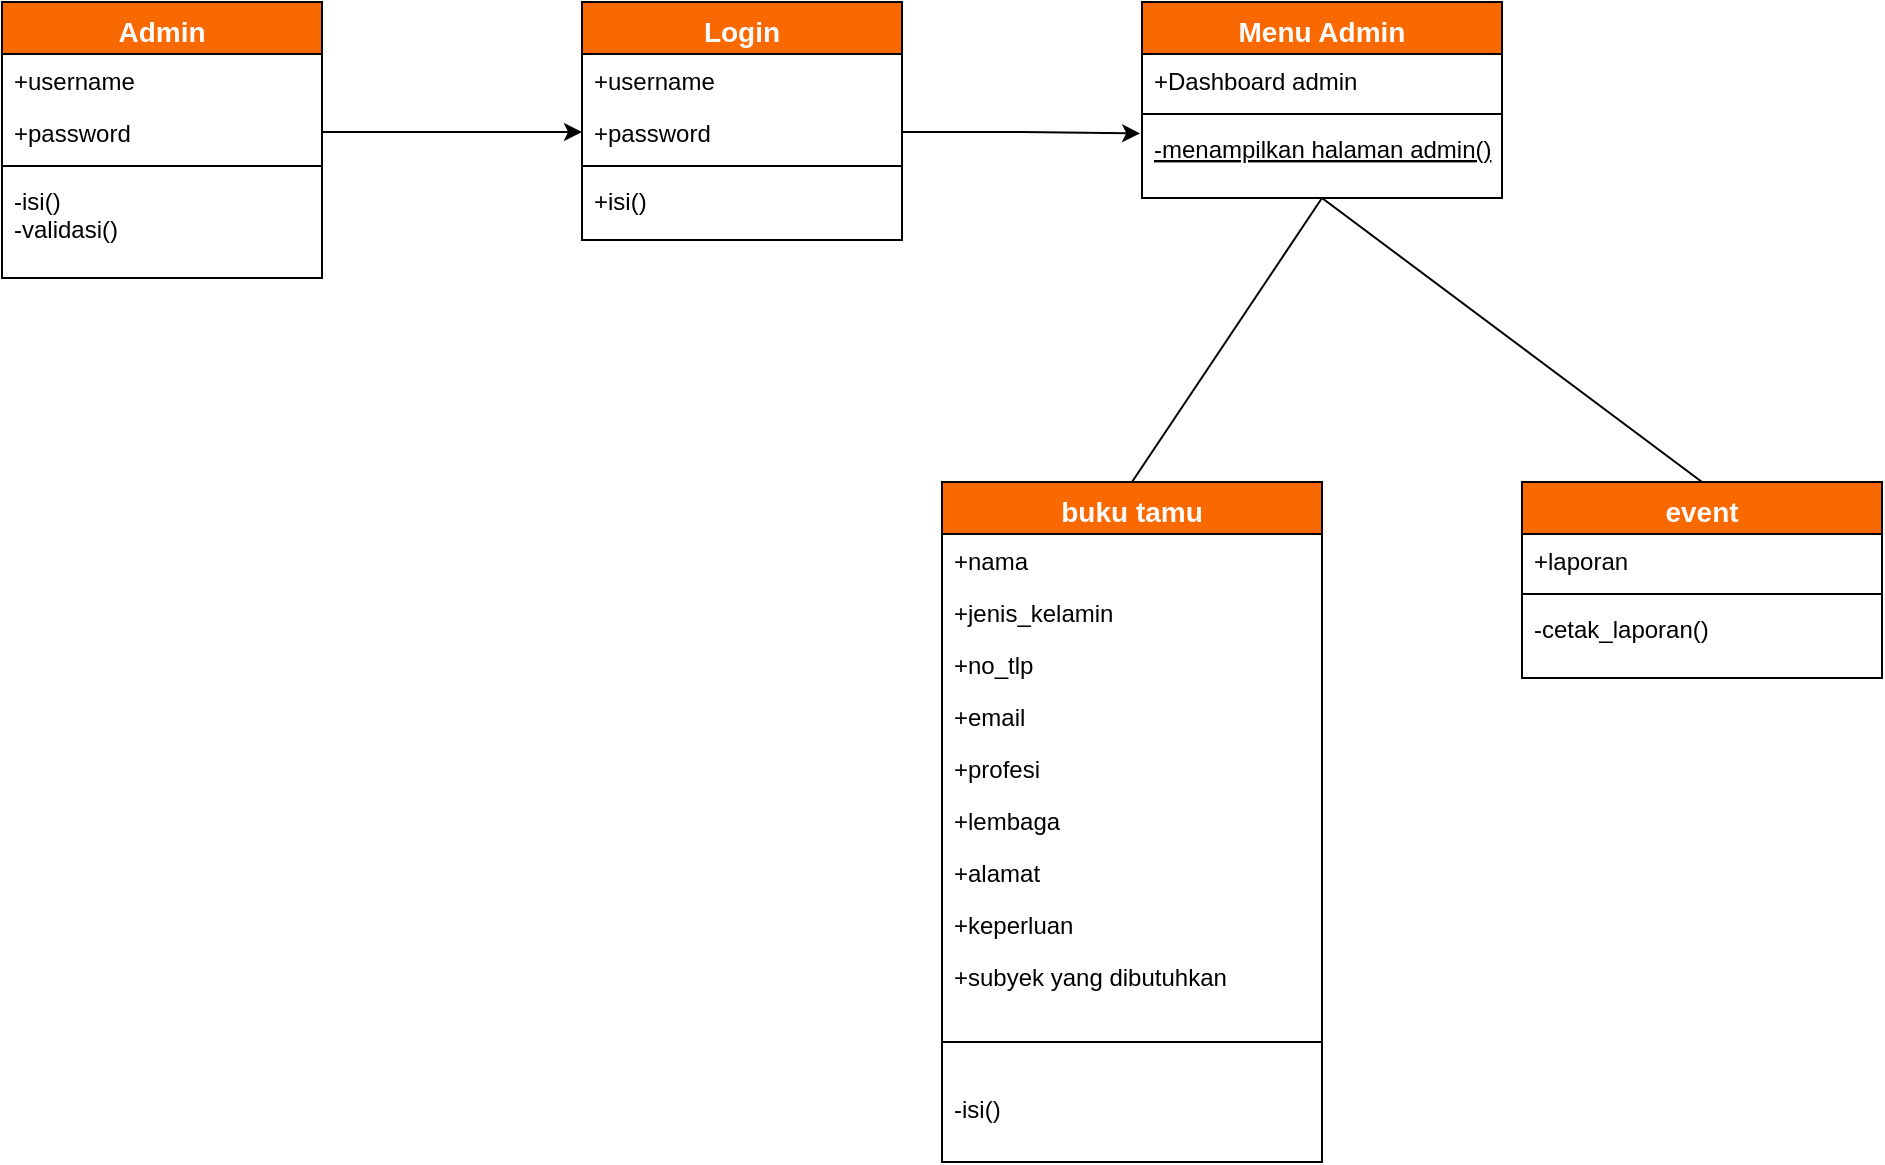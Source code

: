<mxfile version="20.2.3" type="device" pages="6"><diagram id="C5RBs43oDa-KdzZeNtuy" name="class"><mxGraphModel dx="868" dy="492" grid="1" gridSize="10" guides="1" tooltips="1" connect="1" arrows="1" fold="1" page="1" pageScale="1" pageWidth="1169" pageHeight="827" math="0" shadow="0"><root><mxCell id="WIyWlLk6GJQsqaUBKTNV-0"/><mxCell id="WIyWlLk6GJQsqaUBKTNV-1" parent="WIyWlLk6GJQsqaUBKTNV-0"/><mxCell id="zkfFHV4jXpPFQw0GAbJ--0" value="Admin" style="swimlane;fontStyle=1;align=center;verticalAlign=top;childLayout=stackLayout;horizontal=1;startSize=26;horizontalStack=0;resizeParent=1;resizeLast=0;collapsible=1;marginBottom=0;rounded=0;shadow=0;strokeWidth=1;fillColor=#FA6800;fontColor=#FFFBFA;fontSize=14;" parent="WIyWlLk6GJQsqaUBKTNV-1" vertex="1"><mxGeometry x="40" y="150" width="160" height="138" as="geometry"><mxRectangle x="230" y="140" width="160" height="26" as="alternateBounds"/></mxGeometry></mxCell><mxCell id="zkfFHV4jXpPFQw0GAbJ--1" value="+username" style="text;align=left;verticalAlign=top;spacingLeft=4;spacingRight=4;overflow=hidden;rotatable=0;points=[[0,0.5],[1,0.5]];portConstraint=eastwest;" parent="zkfFHV4jXpPFQw0GAbJ--0" vertex="1"><mxGeometry y="26" width="160" height="26" as="geometry"/></mxCell><mxCell id="zkfFHV4jXpPFQw0GAbJ--2" value="+password" style="text;align=left;verticalAlign=top;spacingLeft=4;spacingRight=4;overflow=hidden;rotatable=0;points=[[0,0.5],[1,0.5]];portConstraint=eastwest;rounded=0;shadow=0;html=0;" parent="zkfFHV4jXpPFQw0GAbJ--0" vertex="1"><mxGeometry y="52" width="160" height="26" as="geometry"/></mxCell><mxCell id="zkfFHV4jXpPFQw0GAbJ--4" value="" style="line;html=1;strokeWidth=1;align=left;verticalAlign=middle;spacingTop=-1;spacingLeft=3;spacingRight=3;rotatable=0;labelPosition=right;points=[];portConstraint=eastwest;" parent="zkfFHV4jXpPFQw0GAbJ--0" vertex="1"><mxGeometry y="78" width="160" height="8" as="geometry"/></mxCell><mxCell id="zkfFHV4jXpPFQw0GAbJ--5" value="-isi()&#10;-validasi()" style="text;align=left;verticalAlign=top;spacingLeft=4;spacingRight=4;overflow=hidden;rotatable=0;points=[[0,0.5],[1,0.5]];portConstraint=eastwest;" parent="zkfFHV4jXpPFQw0GAbJ--0" vertex="1"><mxGeometry y="86" width="160" height="44" as="geometry"/></mxCell><mxCell id="zkfFHV4jXpPFQw0GAbJ--6" value="Menu Admin" style="swimlane;fontStyle=1;align=center;verticalAlign=top;childLayout=stackLayout;horizontal=1;startSize=26;horizontalStack=0;resizeParent=1;resizeLast=0;collapsible=1;marginBottom=0;rounded=0;shadow=0;strokeWidth=1;fillColor=#FA6800;fontColor=#FFFBFA;fontSize=14;" parent="WIyWlLk6GJQsqaUBKTNV-1" vertex="1"><mxGeometry x="610" y="150" width="180" height="98" as="geometry"><mxRectangle x="130" y="380" width="160" height="26" as="alternateBounds"/></mxGeometry></mxCell><mxCell id="zkfFHV4jXpPFQw0GAbJ--7" value="+Dashboard admin" style="text;align=left;verticalAlign=top;spacingLeft=4;spacingRight=4;overflow=hidden;rotatable=0;points=[[0,0.5],[1,0.5]];portConstraint=eastwest;" parent="zkfFHV4jXpPFQw0GAbJ--6" vertex="1"><mxGeometry y="26" width="180" height="26" as="geometry"/></mxCell><mxCell id="zkfFHV4jXpPFQw0GAbJ--9" value="" style="line;html=1;strokeWidth=1;align=left;verticalAlign=middle;spacingTop=-1;spacingLeft=3;spacingRight=3;rotatable=0;labelPosition=right;points=[];portConstraint=eastwest;" parent="zkfFHV4jXpPFQw0GAbJ--6" vertex="1"><mxGeometry y="52" width="180" height="8" as="geometry"/></mxCell><mxCell id="zkfFHV4jXpPFQw0GAbJ--10" value="-menampilkan halaman admin()" style="text;align=left;verticalAlign=top;spacingLeft=4;spacingRight=4;overflow=hidden;rotatable=0;points=[[0,0.5],[1,0.5]];portConstraint=eastwest;fontStyle=4" parent="zkfFHV4jXpPFQw0GAbJ--6" vertex="1"><mxGeometry y="60" width="180" height="26" as="geometry"/></mxCell><mxCell id="zkfFHV4jXpPFQw0GAbJ--13" value="buku tamu" style="swimlane;fontStyle=1;align=center;verticalAlign=top;childLayout=stackLayout;horizontal=1;startSize=26;horizontalStack=0;resizeParent=1;resizeLast=0;collapsible=1;marginBottom=0;rounded=0;shadow=0;strokeWidth=1;fillColor=#FA6800;fontColor=#FFFBFA;fontSize=14;" parent="WIyWlLk6GJQsqaUBKTNV-1" vertex="1"><mxGeometry x="510" y="390" width="190" height="340" as="geometry"><mxRectangle x="340" y="380" width="170" height="26" as="alternateBounds"/></mxGeometry></mxCell><mxCell id="zkfFHV4jXpPFQw0GAbJ--14" value="+nama" style="text;align=left;verticalAlign=top;spacingLeft=4;spacingRight=4;overflow=hidden;rotatable=0;points=[[0,0.5],[1,0.5]];portConstraint=eastwest;" parent="zkfFHV4jXpPFQw0GAbJ--13" vertex="1"><mxGeometry y="26" width="190" height="26" as="geometry"/></mxCell><mxCell id="3DrVOTnRxROhgqqL_bRm-2" value="+jenis_kelamin" style="text;align=left;verticalAlign=top;spacingLeft=4;spacingRight=4;overflow=hidden;rotatable=0;points=[[0,0.5],[1,0.5]];portConstraint=eastwest;" parent="zkfFHV4jXpPFQw0GAbJ--13" vertex="1"><mxGeometry y="52" width="190" height="26" as="geometry"/></mxCell><mxCell id="3DrVOTnRxROhgqqL_bRm-3" value="+no_tlp" style="text;align=left;verticalAlign=top;spacingLeft=4;spacingRight=4;overflow=hidden;rotatable=0;points=[[0,0.5],[1,0.5]];portConstraint=eastwest;" parent="zkfFHV4jXpPFQw0GAbJ--13" vertex="1"><mxGeometry y="78" width="190" height="26" as="geometry"/></mxCell><mxCell id="3DrVOTnRxROhgqqL_bRm-4" value="+email" style="text;align=left;verticalAlign=top;spacingLeft=4;spacingRight=4;overflow=hidden;rotatable=0;points=[[0,0.5],[1,0.5]];portConstraint=eastwest;" parent="zkfFHV4jXpPFQw0GAbJ--13" vertex="1"><mxGeometry y="104" width="190" height="26" as="geometry"/></mxCell><mxCell id="3DrVOTnRxROhgqqL_bRm-5" value="+profesi" style="text;align=left;verticalAlign=top;spacingLeft=4;spacingRight=4;overflow=hidden;rotatable=0;points=[[0,0.5],[1,0.5]];portConstraint=eastwest;" parent="zkfFHV4jXpPFQw0GAbJ--13" vertex="1"><mxGeometry y="130" width="190" height="26" as="geometry"/></mxCell><mxCell id="3DrVOTnRxROhgqqL_bRm-6" value="+lembaga" style="text;align=left;verticalAlign=top;spacingLeft=4;spacingRight=4;overflow=hidden;rotatable=0;points=[[0,0.5],[1,0.5]];portConstraint=eastwest;" parent="zkfFHV4jXpPFQw0GAbJ--13" vertex="1"><mxGeometry y="156" width="190" height="26" as="geometry"/></mxCell><mxCell id="3DrVOTnRxROhgqqL_bRm-7" value="+alamat" style="text;align=left;verticalAlign=top;spacingLeft=4;spacingRight=4;overflow=hidden;rotatable=0;points=[[0,0.5],[1,0.5]];portConstraint=eastwest;" parent="zkfFHV4jXpPFQw0GAbJ--13" vertex="1"><mxGeometry y="182" width="190" height="26" as="geometry"/></mxCell><mxCell id="3DrVOTnRxROhgqqL_bRm-8" value="+keperluan" style="text;align=left;verticalAlign=top;spacingLeft=4;spacingRight=4;overflow=hidden;rotatable=0;points=[[0,0.5],[1,0.5]];portConstraint=eastwest;" parent="zkfFHV4jXpPFQw0GAbJ--13" vertex="1"><mxGeometry y="208" width="190" height="26" as="geometry"/></mxCell><mxCell id="3DrVOTnRxROhgqqL_bRm-9" value="+subyek yang dibutuhkan" style="text;align=left;verticalAlign=top;spacingLeft=4;spacingRight=4;overflow=hidden;rotatable=0;points=[[0,0.5],[1,0.5]];portConstraint=eastwest;" parent="zkfFHV4jXpPFQw0GAbJ--13" vertex="1"><mxGeometry y="234" width="190" height="26" as="geometry"/></mxCell><mxCell id="zkfFHV4jXpPFQw0GAbJ--15" value="" style="line;html=1;strokeWidth=1;align=left;verticalAlign=middle;spacingTop=-1;spacingLeft=3;spacingRight=3;rotatable=0;labelPosition=right;points=[];portConstraint=eastwest;" parent="zkfFHV4jXpPFQw0GAbJ--13" vertex="1"><mxGeometry y="260" width="190" height="40" as="geometry"/></mxCell><mxCell id="3DrVOTnRxROhgqqL_bRm-10" value="-isi()" style="text;align=left;verticalAlign=top;spacingLeft=4;spacingRight=4;overflow=hidden;rotatable=0;points=[[0,0.5],[1,0.5]];portConstraint=eastwest;" parent="zkfFHV4jXpPFQw0GAbJ--13" vertex="1"><mxGeometry y="300" width="190" height="26" as="geometry"/></mxCell><mxCell id="zkfFHV4jXpPFQw0GAbJ--17" value="Login" style="swimlane;fontStyle=1;align=center;verticalAlign=top;childLayout=stackLayout;horizontal=1;startSize=26;horizontalStack=0;resizeParent=1;resizeLast=0;collapsible=1;marginBottom=0;rounded=0;shadow=0;strokeWidth=1;fillColor=#FA6800;fontColor=#FFFBFA;fontSize=14;" parent="WIyWlLk6GJQsqaUBKTNV-1" vertex="1"><mxGeometry x="330" y="150" width="160" height="119" as="geometry"><mxRectangle x="550" y="140" width="160" height="26" as="alternateBounds"/></mxGeometry></mxCell><mxCell id="zkfFHV4jXpPFQw0GAbJ--18" value="+username" style="text;align=left;verticalAlign=top;spacingLeft=4;spacingRight=4;overflow=hidden;rotatable=0;points=[[0,0.5],[1,0.5]];portConstraint=eastwest;" parent="zkfFHV4jXpPFQw0GAbJ--17" vertex="1"><mxGeometry y="26" width="160" height="26" as="geometry"/></mxCell><mxCell id="zkfFHV4jXpPFQw0GAbJ--19" value="+password" style="text;align=left;verticalAlign=top;spacingLeft=4;spacingRight=4;overflow=hidden;rotatable=0;points=[[0,0.5],[1,0.5]];portConstraint=eastwest;rounded=0;shadow=0;html=0;" parent="zkfFHV4jXpPFQw0GAbJ--17" vertex="1"><mxGeometry y="52" width="160" height="26" as="geometry"/></mxCell><mxCell id="zkfFHV4jXpPFQw0GAbJ--23" value="" style="line;html=1;strokeWidth=1;align=left;verticalAlign=middle;spacingTop=-1;spacingLeft=3;spacingRight=3;rotatable=0;labelPosition=right;points=[];portConstraint=eastwest;" parent="zkfFHV4jXpPFQw0GAbJ--17" vertex="1"><mxGeometry y="78" width="160" height="8" as="geometry"/></mxCell><mxCell id="zkfFHV4jXpPFQw0GAbJ--24" value="+isi()" style="text;align=left;verticalAlign=top;spacingLeft=4;spacingRight=4;overflow=hidden;rotatable=0;points=[[0,0.5],[1,0.5]];portConstraint=eastwest;" parent="zkfFHV4jXpPFQw0GAbJ--17" vertex="1"><mxGeometry y="86" width="160" height="26" as="geometry"/></mxCell><mxCell id="3DrVOTnRxROhgqqL_bRm-18" value="event" style="swimlane;fontStyle=1;align=center;verticalAlign=top;childLayout=stackLayout;horizontal=1;startSize=26;horizontalStack=0;resizeParent=1;resizeLast=0;collapsible=1;marginBottom=0;rounded=0;shadow=0;strokeWidth=1;fillColor=#FA6800;fontColor=#FFFBFA;fontSize=14;" parent="WIyWlLk6GJQsqaUBKTNV-1" vertex="1"><mxGeometry x="800" y="390" width="180" height="98" as="geometry"><mxRectangle x="130" y="380" width="160" height="26" as="alternateBounds"/></mxGeometry></mxCell><mxCell id="3DrVOTnRxROhgqqL_bRm-19" value="+laporan" style="text;align=left;verticalAlign=top;spacingLeft=4;spacingRight=4;overflow=hidden;rotatable=0;points=[[0,0.5],[1,0.5]];portConstraint=eastwest;" parent="3DrVOTnRxROhgqqL_bRm-18" vertex="1"><mxGeometry y="26" width="180" height="26" as="geometry"/></mxCell><mxCell id="3DrVOTnRxROhgqqL_bRm-20" value="" style="line;html=1;strokeWidth=1;align=left;verticalAlign=middle;spacingTop=-1;spacingLeft=3;spacingRight=3;rotatable=0;labelPosition=right;points=[];portConstraint=eastwest;" parent="3DrVOTnRxROhgqqL_bRm-18" vertex="1"><mxGeometry y="52" width="180" height="8" as="geometry"/></mxCell><mxCell id="3DrVOTnRxROhgqqL_bRm-28" value="-cetak_laporan()" style="text;align=left;verticalAlign=top;spacingLeft=4;spacingRight=4;overflow=hidden;rotatable=0;points=[[0,0.5],[1,0.5]];portConstraint=eastwest;" parent="3DrVOTnRxROhgqqL_bRm-18" vertex="1"><mxGeometry y="60" width="180" height="26" as="geometry"/></mxCell><mxCell id="3DrVOTnRxROhgqqL_bRm-23" style="edgeStyle=orthogonalEdgeStyle;rounded=0;orthogonalLoop=1;jettySize=auto;html=1;exitX=1;exitY=0.5;exitDx=0;exitDy=0;entryX=0;entryY=0.5;entryDx=0;entryDy=0;" parent="WIyWlLk6GJQsqaUBKTNV-1" source="zkfFHV4jXpPFQw0GAbJ--2" target="zkfFHV4jXpPFQw0GAbJ--19" edge="1"><mxGeometry relative="1" as="geometry"/></mxCell><mxCell id="3DrVOTnRxROhgqqL_bRm-24" style="edgeStyle=orthogonalEdgeStyle;rounded=0;orthogonalLoop=1;jettySize=auto;html=1;exitX=1;exitY=0.5;exitDx=0;exitDy=0;entryX=-0.005;entryY=0.219;entryDx=0;entryDy=0;entryPerimeter=0;" parent="WIyWlLk6GJQsqaUBKTNV-1" source="zkfFHV4jXpPFQw0GAbJ--19" target="zkfFHV4jXpPFQw0GAbJ--10" edge="1"><mxGeometry relative="1" as="geometry"/></mxCell><mxCell id="3DrVOTnRxROhgqqL_bRm-26" value="" style="endArrow=none;html=1;rounded=0;strokeColor=default;entryX=0.5;entryY=1;entryDx=0;entryDy=0;exitX=0.5;exitY=0;exitDx=0;exitDy=0;" parent="WIyWlLk6GJQsqaUBKTNV-1" source="zkfFHV4jXpPFQw0GAbJ--13" target="zkfFHV4jXpPFQw0GAbJ--6" edge="1"><mxGeometry width="50" height="50" relative="1" as="geometry"><mxPoint x="650" y="360" as="sourcePoint"/><mxPoint x="700" y="310" as="targetPoint"/></mxGeometry></mxCell><mxCell id="3DrVOTnRxROhgqqL_bRm-27" value="" style="endArrow=none;html=1;rounded=0;strokeColor=default;entryX=0.5;entryY=1;entryDx=0;entryDy=0;exitX=0.5;exitY=0;exitDx=0;exitDy=0;" parent="WIyWlLk6GJQsqaUBKTNV-1" source="3DrVOTnRxROhgqqL_bRm-18" target="zkfFHV4jXpPFQw0GAbJ--6" edge="1"><mxGeometry width="50" height="50" relative="1" as="geometry"><mxPoint x="860" y="350" as="sourcePoint"/><mxPoint x="710" y="258.0" as="targetPoint"/></mxGeometry></mxCell></root></mxGraphModel></diagram><diagram id="rV_73XF0-aP68QDGdzDz" name="Sequence login"><mxGraphModel dx="868" dy="492" grid="1" gridSize="10" guides="1" tooltips="1" connect="1" arrows="1" fold="1" page="1" pageScale="1" pageWidth="1169" pageHeight="827" math="0" shadow="0"><root><mxCell id="0"/><mxCell id="1" parent="0"/><mxCell id="IxFdeMW_QtstPlLBcmUB-1" value="" style="endArrow=none;dashed=1;html=1;dashPattern=1 3;strokeWidth=2;rounded=0;fontColor=#050505;entryX=0.501;entryY=0.136;entryDx=0;entryDy=0;entryPerimeter=0;" parent="1" target="701DM-zogz0wNVwT--LO-1" edge="1"><mxGeometry width="50" height="50" relative="1" as="geometry"><mxPoint x="445" y="630" as="sourcePoint"/><mxPoint x="420" y="360" as="targetPoint"/></mxGeometry></mxCell><mxCell id="701DM-zogz0wNVwT--LO-1" value="Admin" style="shape=umlLifeline;perimeter=lifelinePerimeter;container=1;collapsible=0;recursiveResize=0;rounded=0;shadow=0;strokeWidth=1;fillColor=#fa6800;strokeColor=none;fontColor=#FFFFFF;fontStyle=1" parent="1" vertex="1"><mxGeometry x="395" y="290" width="100" height="300" as="geometry"/></mxCell><mxCell id="701DM-zogz0wNVwT--LO-2" value="" style="points=[];perimeter=orthogonalPerimeter;rounded=0;shadow=0;strokeWidth=1;fillColor=#fa6800;fontColor=#000000;strokeColor=#C73500;" parent="701DM-zogz0wNVwT--LO-1" vertex="1"><mxGeometry x="45" y="70" width="10" height="170" as="geometry"/></mxCell><mxCell id="701DM-zogz0wNVwT--LO-5" value="Login" style="shape=umlLifeline;perimeter=lifelinePerimeter;container=1;collapsible=0;recursiveResize=0;rounded=0;shadow=0;strokeWidth=1;fillColor=#fa6800;strokeColor=none;fontColor=#FFFFFF;fontStyle=1" parent="1" vertex="1"><mxGeometry x="635" y="290" width="160" height="370" as="geometry"/></mxCell><mxCell id="701DM-zogz0wNVwT--LO-17" value="" style="edgeStyle=none;rounded=0;orthogonalLoop=1;jettySize=auto;html=1;fontColor=#FFFFFF;startArrow=none;startFill=0;strokeColor=default;" parent="701DM-zogz0wNVwT--LO-5" source="701DM-zogz0wNVwT--LO-6" target="701DM-zogz0wNVwT--LO-6" edge="1"><mxGeometry relative="1" as="geometry"><mxPoint x="135" y="160" as="targetPoint"/><Array as="points"><mxPoint x="100" y="130"/><mxPoint x="100" y="160"/></Array></mxGeometry></mxCell><mxCell id="701DM-zogz0wNVwT--LO-18" value="Login" style="text;html=1;strokeColor=none;fillColor=none;align=center;verticalAlign=middle;whiteSpace=wrap;rounded=0;fontColor=#050505;" parent="701DM-zogz0wNVwT--LO-5" vertex="1"><mxGeometry x="100" y="130" width="60" height="30" as="geometry"/></mxCell><mxCell id="IxFdeMW_QtstPlLBcmUB-2" value="" style="endArrow=none;dashed=1;html=1;dashPattern=1 3;strokeWidth=2;rounded=0;fontColor=#050505;entryX=0.501;entryY=0.136;entryDx=0;entryDy=0;entryPerimeter=0;" parent="701DM-zogz0wNVwT--LO-5" edge="1"><mxGeometry width="50" height="50" relative="1" as="geometry"><mxPoint x="79.29" y="350" as="sourcePoint"/><mxPoint x="79.39" y="50.8" as="targetPoint"/></mxGeometry></mxCell><mxCell id="701DM-zogz0wNVwT--LO-6" value="" style="points=[];perimeter=orthogonalPerimeter;rounded=0;shadow=0;strokeWidth=1;fillColor=#fa6800;fontColor=#000000;strokeColor=#C73500;" parent="701DM-zogz0wNVwT--LO-5" vertex="1"><mxGeometry x="74" y="80" width="10" height="130" as="geometry"/></mxCell><mxCell id="701DM-zogz0wNVwT--LO-8" value="Mengisi username dan password" style="verticalAlign=bottom;endArrow=block;entryX=0;entryY=0;shadow=0;strokeWidth=1;" parent="1" source="701DM-zogz0wNVwT--LO-2" target="701DM-zogz0wNVwT--LO-6" edge="1"><mxGeometry relative="1" as="geometry"><mxPoint x="580" y="370" as="sourcePoint"/></mxGeometry></mxCell><mxCell id="701DM-zogz0wNVwT--LO-11" value="Halaman Admin" style="shape=umlLifeline;perimeter=lifelinePerimeter;container=1;collapsible=0;recursiveResize=0;rounded=0;shadow=0;strokeWidth=1;fillColor=#fa6800;strokeColor=none;fontColor=#FFFFFF;fontStyle=1" parent="1" vertex="1"><mxGeometry x="890" y="290" width="123.33" height="370" as="geometry"/></mxCell><mxCell id="IxFdeMW_QtstPlLBcmUB-4" value="" style="endArrow=none;dashed=1;html=1;dashPattern=1 3;strokeWidth=2;rounded=0;fontColor=#050505;entryX=0.501;entryY=0.136;entryDx=0;entryDy=0;entryPerimeter=0;" parent="701DM-zogz0wNVwT--LO-11" edge="1"><mxGeometry width="50" height="50" relative="1" as="geometry"><mxPoint x="60.95" y="349.2" as="sourcePoint"/><mxPoint x="61.05" y="50.0" as="targetPoint"/></mxGeometry></mxCell><mxCell id="701DM-zogz0wNVwT--LO-12" value="" style="points=[];perimeter=orthogonalPerimeter;rounded=0;shadow=0;strokeWidth=1;fillColor=#fa6800;fontColor=#000000;strokeColor=#C73500;" parent="701DM-zogz0wNVwT--LO-11" vertex="1"><mxGeometry x="56" y="180" width="10" height="60" as="geometry"/></mxCell><mxCell id="701DM-zogz0wNVwT--LO-14" value="" style="shape=umlActor;verticalLabelPosition=bottom;verticalAlign=top;html=1;outlineConnect=0;fillColor=#fa6800;fontColor=#000000;strokeColor=#C73500;" parent="1" vertex="1"><mxGeometry x="430" y="220" width="30" height="60" as="geometry"/></mxCell><mxCell id="701DM-zogz0wNVwT--LO-15" value="Menekan tombol login" style="verticalAlign=bottom;endArrow=block;entryX=0;entryY=0;shadow=0;strokeWidth=1;" parent="1" edge="1"><mxGeometry relative="1" as="geometry"><mxPoint x="451" y="410.0" as="sourcePoint"/><mxPoint x="681" y="410.0" as="targetPoint"/></mxGeometry></mxCell><mxCell id="701DM-zogz0wNVwT--LO-19" value="Invalid username or password" style="verticalAlign=bottom;endArrow=open;dashed=1;endSize=8;shadow=0;strokeWidth=1;" parent="1" edge="1"><mxGeometry relative="1" as="geometry"><mxPoint x="455" y="460.0" as="targetPoint"/><mxPoint x="675" y="460" as="sourcePoint"/></mxGeometry></mxCell><mxCell id="701DM-zogz0wNVwT--LO-20" value="Menampilkan halaman admin" style="verticalAlign=bottom;endArrow=block;shadow=0;strokeWidth=1;" parent="1" edge="1"><mxGeometry relative="1" as="geometry"><mxPoint x="720" y="490" as="sourcePoint"/><mxPoint x="940" y="490" as="targetPoint"/></mxGeometry></mxCell><mxCell id="701DM-zogz0wNVwT--LO-21" value="Tampilkan halaman admin" style="verticalAlign=bottom;endArrow=open;dashed=1;endSize=8;shadow=0;strokeWidth=1;" parent="1" edge="1"><mxGeometry relative="1" as="geometry"><mxPoint x="445" y="530" as="targetPoint"/><mxPoint x="941.165" y="530" as="sourcePoint"/></mxGeometry></mxCell></root></mxGraphModel></diagram><diagram id="HQB3VrWZRq603wOnr1h8" name="sequence tabel buku tamu"><mxGraphModel dx="868" dy="492" grid="1" gridSize="10" guides="1" tooltips="1" connect="1" arrows="1" fold="1" page="1" pageScale="1" pageWidth="1169" pageHeight="827" math="0" shadow="0"><root><mxCell id="0"/><mxCell id="1" parent="0"/><mxCell id="B9YpxDWDY7dBdziduNrz-1" value="" style="endArrow=none;dashed=1;html=1;dashPattern=1 3;strokeWidth=2;rounded=0;fontColor=#050505;entryX=0.501;entryY=0.136;entryDx=0;entryDy=0;entryPerimeter=0;" edge="1" parent="1" target="B9YpxDWDY7dBdziduNrz-2"><mxGeometry width="50" height="50" relative="1" as="geometry"><mxPoint x="445" y="630.0" as="sourcePoint"/><mxPoint x="420" y="360" as="targetPoint"/></mxGeometry></mxCell><mxCell id="B9YpxDWDY7dBdziduNrz-2" value="Admin" style="shape=umlLifeline;perimeter=lifelinePerimeter;container=1;collapsible=0;recursiveResize=0;rounded=0;shadow=0;strokeWidth=1;fillColor=#fa6800;strokeColor=none;fontColor=#FFFFFF;fontStyle=1" vertex="1" parent="1"><mxGeometry x="395" y="290" width="100" height="300" as="geometry"/></mxCell><mxCell id="B9YpxDWDY7dBdziduNrz-3" value="" style="points=[];perimeter=orthogonalPerimeter;rounded=0;shadow=0;strokeWidth=1;fillColor=#fa6800;fontColor=#000000;strokeColor=#C73500;" vertex="1" parent="B9YpxDWDY7dBdziduNrz-2"><mxGeometry x="45" y="70" width="10" height="120" as="geometry"/></mxCell><mxCell id="B9YpxDWDY7dBdziduNrz-4" value="Halaman Admin" style="shape=umlLifeline;perimeter=lifelinePerimeter;container=1;collapsible=0;recursiveResize=0;rounded=0;shadow=0;strokeWidth=1;fillColor=#fa6800;strokeColor=none;fontColor=#FFFFFF;fontStyle=1" vertex="1" parent="1"><mxGeometry x="635" y="290" width="160" height="370" as="geometry"/></mxCell><mxCell id="B9YpxDWDY7dBdziduNrz-7" value="" style="endArrow=none;dashed=1;html=1;dashPattern=1 3;strokeWidth=2;rounded=0;fontColor=#050505;entryX=0.501;entryY=0.136;entryDx=0;entryDy=0;entryPerimeter=0;" edge="1" parent="B9YpxDWDY7dBdziduNrz-4"><mxGeometry width="50" height="50" relative="1" as="geometry"><mxPoint x="79.29" y="350" as="sourcePoint"/><mxPoint x="79.39" y="50.8" as="targetPoint"/></mxGeometry></mxCell><mxCell id="B9YpxDWDY7dBdziduNrz-8" value="" style="points=[];perimeter=orthogonalPerimeter;rounded=0;shadow=0;strokeWidth=1;fillColor=#fa6800;fontColor=#000000;strokeColor=#C73500;" vertex="1" parent="B9YpxDWDY7dBdziduNrz-4"><mxGeometry x="74" y="80" width="10" height="60" as="geometry"/></mxCell><mxCell id="B9YpxDWDY7dBdziduNrz-17" value="Menampilkan data tabel buku tamu" style="verticalAlign=bottom;endArrow=open;dashed=1;endSize=8;shadow=0;strokeWidth=1;" edge="1" parent="B9YpxDWDY7dBdziduNrz-4"><mxGeometry relative="1" as="geometry"><mxPoint x="-175" y="170" as="targetPoint"/><mxPoint x="321.165" y="170" as="sourcePoint"/></mxGeometry></mxCell><mxCell id="B9YpxDWDY7dBdziduNrz-9" value="Memilih menu tabel" style="verticalAlign=bottom;endArrow=block;entryX=0;entryY=0;shadow=0;strokeWidth=1;" edge="1" parent="1" source="B9YpxDWDY7dBdziduNrz-3" target="B9YpxDWDY7dBdziduNrz-8"><mxGeometry relative="1" as="geometry"><mxPoint x="580" y="370" as="sourcePoint"/></mxGeometry></mxCell><mxCell id="B9YpxDWDY7dBdziduNrz-10" value="Buku Tamu" style="shape=umlLifeline;perimeter=lifelinePerimeter;container=1;collapsible=0;recursiveResize=0;rounded=0;shadow=0;strokeWidth=1;fillColor=#fa6800;strokeColor=none;fontColor=#FFFFFF;fontStyle=1" vertex="1" parent="1"><mxGeometry x="890" y="290" width="123.33" height="370" as="geometry"/></mxCell><mxCell id="B9YpxDWDY7dBdziduNrz-11" value="" style="endArrow=none;dashed=1;html=1;dashPattern=1 3;strokeWidth=2;rounded=0;fontColor=#050505;entryX=0.501;entryY=0.136;entryDx=0;entryDy=0;entryPerimeter=0;" edge="1" parent="B9YpxDWDY7dBdziduNrz-10"><mxGeometry width="50" height="50" relative="1" as="geometry"><mxPoint x="60.95" y="349.2" as="sourcePoint"/><mxPoint x="61.05" y="50.0" as="targetPoint"/></mxGeometry></mxCell><mxCell id="B9YpxDWDY7dBdziduNrz-12" value="" style="points=[];perimeter=orthogonalPerimeter;rounded=0;shadow=0;strokeWidth=1;fillColor=#fa6800;fontColor=#000000;strokeColor=#C73500;" vertex="1" parent="B9YpxDWDY7dBdziduNrz-10"><mxGeometry x="56" y="109" width="10" height="81" as="geometry"/></mxCell><mxCell id="B9YpxDWDY7dBdziduNrz-13" value="" style="shape=umlActor;verticalLabelPosition=bottom;verticalAlign=top;html=1;outlineConnect=0;fillColor=#fa6800;fontColor=#000000;strokeColor=#C73500;" vertex="1" parent="1"><mxGeometry x="430" y="220" width="30" height="60" as="geometry"/></mxCell><mxCell id="B9YpxDWDY7dBdziduNrz-16" value="Proses menampilkan data tabel" style="verticalAlign=bottom;endArrow=block;shadow=0;strokeWidth=1;" edge="1" parent="1"><mxGeometry relative="1" as="geometry"><mxPoint x="720" y="413" as="sourcePoint"/><mxPoint x="940" y="413" as="targetPoint"/></mxGeometry></mxCell></root></mxGraphModel></diagram><diagram id="DFe84fn4vfwIA2jRa6th" name="Sequence Cetak Laporan"><mxGraphModel dx="1578" dy="895" grid="1" gridSize="10" guides="1" tooltips="1" connect="1" arrows="1" fold="1" page="1" pageScale="1" pageWidth="1169" pageHeight="827" math="0" shadow="0"><root><mxCell id="0"/><mxCell id="1" parent="0"/><mxCell id="LDIgWdPVwbHf1HZb4P3o-1" value="" style="endArrow=none;dashed=1;html=1;dashPattern=1 3;strokeWidth=2;rounded=0;fontColor=#050505;entryX=0.501;entryY=0.136;entryDx=0;entryDy=0;entryPerimeter=0;" edge="1" parent="1" target="LDIgWdPVwbHf1HZb4P3o-2"><mxGeometry width="50" height="50" relative="1" as="geometry"><mxPoint x="445" y="630.0" as="sourcePoint"/><mxPoint x="420" y="360" as="targetPoint"/></mxGeometry></mxCell><mxCell id="LDIgWdPVwbHf1HZb4P3o-2" value="Admin" style="shape=umlLifeline;perimeter=lifelinePerimeter;container=1;collapsible=0;recursiveResize=0;rounded=0;shadow=0;strokeWidth=1;fillColor=#fa6800;strokeColor=none;fontColor=#FFFFFF;fontStyle=1" vertex="1" parent="1"><mxGeometry x="395" y="290" width="100" height="300" as="geometry"/></mxCell><mxCell id="LDIgWdPVwbHf1HZb4P3o-3" value="" style="points=[];perimeter=orthogonalPerimeter;rounded=0;shadow=0;strokeWidth=1;fillColor=#fa6800;fontColor=#000000;strokeColor=#C73500;" vertex="1" parent="LDIgWdPVwbHf1HZb4P3o-2"><mxGeometry x="45" y="70" width="10" height="170" as="geometry"/></mxCell><mxCell id="LDIgWdPVwbHf1HZb4P3o-4" value="Tabel Buku Tamu" style="shape=umlLifeline;perimeter=lifelinePerimeter;container=1;collapsible=0;recursiveResize=0;rounded=0;shadow=0;strokeWidth=1;fillColor=#fa6800;strokeColor=none;fontColor=#FFFFFF;fontStyle=1" vertex="1" parent="1"><mxGeometry x="635" y="290" width="160" height="370" as="geometry"/></mxCell><mxCell id="LDIgWdPVwbHf1HZb4P3o-7" value="" style="endArrow=none;dashed=1;html=1;dashPattern=1 3;strokeWidth=2;rounded=0;fontColor=#050505;entryX=0.501;entryY=0.136;entryDx=0;entryDy=0;entryPerimeter=0;" edge="1" parent="LDIgWdPVwbHf1HZb4P3o-4"><mxGeometry width="50" height="50" relative="1" as="geometry"><mxPoint x="79.29" y="350" as="sourcePoint"/><mxPoint x="79.39" y="50.8" as="targetPoint"/></mxGeometry></mxCell><mxCell id="LDIgWdPVwbHf1HZb4P3o-8" value="" style="points=[];perimeter=orthogonalPerimeter;rounded=0;shadow=0;strokeWidth=1;fillColor=#fa6800;fontColor=#000000;strokeColor=#C73500;" vertex="1" parent="LDIgWdPVwbHf1HZb4P3o-4"><mxGeometry x="74" y="80" width="10" height="50" as="geometry"/></mxCell><mxCell id="LDIgWdPVwbHf1HZb4P3o-17" value="Mencetak rekap laporan buku tamu" style="verticalAlign=bottom;endArrow=open;dashed=1;endSize=8;shadow=0;strokeWidth=1;" edge="1" parent="LDIgWdPVwbHf1HZb4P3o-4"><mxGeometry relative="1" as="geometry"><mxPoint x="-175" y="270" as="targetPoint"/><mxPoint x="321.165" y="270" as="sourcePoint"/></mxGeometry></mxCell><mxCell id="LDIgWdPVwbHf1HZb4P3o-9" value="Memilih menu cetak laporan" style="verticalAlign=bottom;endArrow=block;entryX=0;entryY=0;shadow=0;strokeWidth=1;" edge="1" parent="1" source="LDIgWdPVwbHf1HZb4P3o-3" target="LDIgWdPVwbHf1HZb4P3o-8"><mxGeometry relative="1" as="geometry"><mxPoint x="580" y="370" as="sourcePoint"/></mxGeometry></mxCell><mxCell id="LDIgWdPVwbHf1HZb4P3o-10" value="Laporan" style="shape=umlLifeline;perimeter=lifelinePerimeter;container=1;collapsible=0;recursiveResize=0;rounded=0;shadow=0;strokeWidth=1;fillColor=#fa6800;strokeColor=none;fontColor=#FFFFFF;fontStyle=1" vertex="1" parent="1"><mxGeometry x="890" y="290" width="123.33" height="370" as="geometry"/></mxCell><mxCell id="LDIgWdPVwbHf1HZb4P3o-11" value="" style="endArrow=none;dashed=1;html=1;dashPattern=1 3;strokeWidth=2;rounded=0;fontColor=#050505;entryX=0.501;entryY=0.136;entryDx=0;entryDy=0;entryPerimeter=0;" edge="1" parent="LDIgWdPVwbHf1HZb4P3o-10"><mxGeometry width="50" height="50" relative="1" as="geometry"><mxPoint x="60.95" y="349.2" as="sourcePoint"/><mxPoint x="61.05" y="50.0" as="targetPoint"/></mxGeometry></mxCell><mxCell id="LDIgWdPVwbHf1HZb4P3o-12" value="" style="points=[];perimeter=orthogonalPerimeter;rounded=0;shadow=0;strokeWidth=1;fillColor=#fa6800;fontColor=#000000;strokeColor=#C73500;" vertex="1" parent="LDIgWdPVwbHf1HZb4P3o-10"><mxGeometry x="56" y="110" width="10" height="160" as="geometry"/></mxCell><mxCell id="LDIgWdPVwbHf1HZb4P3o-13" value="" style="shape=umlActor;verticalLabelPosition=bottom;verticalAlign=top;html=1;outlineConnect=0;fillColor=#fa6800;fontColor=#000000;strokeColor=#C73500;" vertex="1" parent="1"><mxGeometry x="430" y="220" width="30" height="60" as="geometry"/></mxCell><mxCell id="LDIgWdPVwbHf1HZb4P3o-15" value="Menampilan data laporan" style="verticalAlign=bottom;endArrow=open;dashed=1;endSize=8;shadow=0;strokeWidth=1;" edge="1" parent="1" source="LDIgWdPVwbHf1HZb4P3o-10"><mxGeometry relative="1" as="geometry"><mxPoint x="455" y="460" as="targetPoint"/><mxPoint x="675" y="460" as="sourcePoint"/></mxGeometry></mxCell><mxCell id="LDIgWdPVwbHf1HZb4P3o-16" value="Proses menampilkan laporan" style="verticalAlign=bottom;endArrow=block;shadow=0;strokeWidth=1;" edge="1" parent="1"><mxGeometry relative="1" as="geometry"><mxPoint x="720" y="410" as="sourcePoint"/><mxPoint x="940" y="410" as="targetPoint"/></mxGeometry></mxCell><mxCell id="YsUZMztbTOe5ZY9ffmty-1" value="Meng-klik cetak Laporan" style="verticalAlign=bottom;endArrow=block;shadow=0;strokeWidth=1;" edge="1" parent="1"><mxGeometry relative="1" as="geometry"><mxPoint x="455" y="510" as="sourcePoint"/><mxPoint x="940" y="510" as="targetPoint"/></mxGeometry></mxCell></root></mxGraphModel></diagram><diagram id="VeacRptGpkqmdKix9sU2" name="Grafik Tamu"><mxGraphModel dx="1021" dy="579" grid="1" gridSize="10" guides="1" tooltips="1" connect="1" arrows="1" fold="1" page="1" pageScale="1" pageWidth="1169" pageHeight="827" math="0" shadow="0"><root><mxCell id="0"/><mxCell id="1" parent="0"/><mxCell id="Qw4BdkY6vJq612RO1tFm-1" value="" style="endArrow=none;dashed=1;html=1;dashPattern=1 3;strokeWidth=2;rounded=0;fontColor=#050505;entryX=0.501;entryY=0.136;entryDx=0;entryDy=0;entryPerimeter=0;" edge="1" parent="1" target="Qw4BdkY6vJq612RO1tFm-2"><mxGeometry width="50" height="50" relative="1" as="geometry"><mxPoint x="445" y="630.0" as="sourcePoint"/><mxPoint x="420" y="360" as="targetPoint"/></mxGeometry></mxCell><mxCell id="Qw4BdkY6vJq612RO1tFm-2" value="Admin" style="shape=umlLifeline;perimeter=lifelinePerimeter;container=1;collapsible=0;recursiveResize=0;rounded=0;shadow=0;strokeWidth=1;fillColor=#fa6800;strokeColor=none;fontColor=#FFFFFF;fontStyle=1" vertex="1" parent="1"><mxGeometry x="395" y="290" width="100" height="300" as="geometry"/></mxCell><mxCell id="Qw4BdkY6vJq612RO1tFm-3" value="" style="points=[];perimeter=orthogonalPerimeter;rounded=0;shadow=0;strokeWidth=1;fillColor=#fa6800;fontColor=#000000;strokeColor=#C73500;" vertex="1" parent="Qw4BdkY6vJq612RO1tFm-2"><mxGeometry x="45" y="70" width="10" height="120" as="geometry"/></mxCell><mxCell id="Qw4BdkY6vJq612RO1tFm-4" value="Halaman admin" style="shape=umlLifeline;perimeter=lifelinePerimeter;container=1;collapsible=0;recursiveResize=0;rounded=0;shadow=0;strokeWidth=1;fillColor=#fa6800;strokeColor=none;fontColor=#FFFFFF;fontStyle=1" vertex="1" parent="1"><mxGeometry x="635" y="290" width="160" height="370" as="geometry"/></mxCell><mxCell id="Qw4BdkY6vJq612RO1tFm-7" value="" style="endArrow=none;dashed=1;html=1;dashPattern=1 3;strokeWidth=2;rounded=0;fontColor=#050505;entryX=0.501;entryY=0.136;entryDx=0;entryDy=0;entryPerimeter=0;" edge="1" parent="Qw4BdkY6vJq612RO1tFm-4"><mxGeometry width="50" height="50" relative="1" as="geometry"><mxPoint x="79.29" y="350" as="sourcePoint"/><mxPoint x="79.39" y="50.8" as="targetPoint"/></mxGeometry></mxCell><mxCell id="Qw4BdkY6vJq612RO1tFm-8" value="" style="points=[];perimeter=orthogonalPerimeter;rounded=0;shadow=0;strokeWidth=1;fillColor=#fa6800;fontColor=#000000;strokeColor=#C73500;" vertex="1" parent="Qw4BdkY6vJq612RO1tFm-4"><mxGeometry x="74" y="80" width="10" height="50" as="geometry"/></mxCell><mxCell id="Qw4BdkY6vJq612RO1tFm-9" value="Memilih halaman grafik" style="verticalAlign=bottom;endArrow=block;entryX=0;entryY=0;shadow=0;strokeWidth=1;" edge="1" parent="1" source="Qw4BdkY6vJq612RO1tFm-3" target="Qw4BdkY6vJq612RO1tFm-8"><mxGeometry relative="1" as="geometry"><mxPoint x="580" y="370" as="sourcePoint"/></mxGeometry></mxCell><mxCell id="Qw4BdkY6vJq612RO1tFm-10" value="Grafik" style="shape=umlLifeline;perimeter=lifelinePerimeter;container=1;collapsible=0;recursiveResize=0;rounded=0;shadow=0;strokeWidth=1;fillColor=#fa6800;strokeColor=none;fontColor=#FFFFFF;fontStyle=1" vertex="1" parent="1"><mxGeometry x="890" y="290" width="123.33" height="370" as="geometry"/></mxCell><mxCell id="Qw4BdkY6vJq612RO1tFm-11" value="" style="endArrow=none;dashed=1;html=1;dashPattern=1 3;strokeWidth=2;rounded=0;fontColor=#050505;entryX=0.501;entryY=0.136;entryDx=0;entryDy=0;entryPerimeter=0;" edge="1" parent="Qw4BdkY6vJq612RO1tFm-10"><mxGeometry width="50" height="50" relative="1" as="geometry"><mxPoint x="60.95" y="349.2" as="sourcePoint"/><mxPoint x="61.05" y="50.0" as="targetPoint"/></mxGeometry></mxCell><mxCell id="Qw4BdkY6vJq612RO1tFm-12" value="" style="points=[];perimeter=orthogonalPerimeter;rounded=0;shadow=0;strokeWidth=1;fillColor=#fa6800;fontColor=#000000;strokeColor=#C73500;" vertex="1" parent="Qw4BdkY6vJq612RO1tFm-10"><mxGeometry x="56" y="110" width="10" height="80" as="geometry"/></mxCell><mxCell id="Qw4BdkY6vJq612RO1tFm-13" value="" style="shape=umlActor;verticalLabelPosition=bottom;verticalAlign=top;html=1;outlineConnect=0;fillColor=#fa6800;fontColor=#000000;strokeColor=#C73500;" vertex="1" parent="1"><mxGeometry x="430" y="220" width="30" height="60" as="geometry"/></mxCell><mxCell id="Qw4BdkY6vJq612RO1tFm-16" value="Proses menampilkan grafik pengunjung" style="verticalAlign=bottom;endArrow=block;shadow=0;strokeWidth=1;" edge="1" parent="1"><mxGeometry relative="1" as="geometry"><mxPoint x="720" y="412" as="sourcePoint"/><mxPoint x="940" y="412" as="targetPoint"/></mxGeometry></mxCell><mxCell id="Qw4BdkY6vJq612RO1tFm-17" value="Menampilkan Grafik Pengunjung" style="verticalAlign=bottom;endArrow=open;dashed=1;endSize=8;shadow=0;strokeWidth=1;" edge="1" parent="1"><mxGeometry relative="1" as="geometry"><mxPoint x="460" y="460" as="targetPoint"/><mxPoint x="956.165" y="460" as="sourcePoint"/></mxGeometry></mxCell></root></mxGraphModel></diagram><diagram id="pUhCMXvxXMbrsHYM6Rz-" name="activity"><mxGraphModel dx="1021" dy="579" grid="1" gridSize="10" guides="1" tooltips="1" connect="1" arrows="1" fold="1" page="1" pageScale="1" pageWidth="1169" pageHeight="827" math="0" shadow="0"><root><mxCell id="0"/><mxCell id="1" parent="0"/><mxCell id="3tzwRXvsD3ymCkluCs53-1" value="" style="shape=internalStorage;whiteSpace=wrap;html=1;backgroundOutline=1;fontSize=14;fontColor=#FFFBFA;fillColor=#FAFAFA;dx=20;dy=70;" vertex="1" parent="1"><mxGeometry x="150" y="79" width="850" height="670" as="geometry"/></mxCell><mxCell id="3tzwRXvsD3ymCkluCs53-2" value="" style="endArrow=none;html=1;rounded=0;fontSize=14;fontColor=#FFFBFA;entryX=0.5;entryY=0;entryDx=0;entryDy=0;exitX=0.5;exitY=1;exitDx=0;exitDy=0;" edge="1" parent="1"><mxGeometry width="50" height="50" relative="1" as="geometry"><mxPoint x="480" y="760.0" as="sourcePoint"/><mxPoint x="480" y="90" as="targetPoint"/></mxGeometry></mxCell><mxCell id="3tzwRXvsD3ymCkluCs53-3" value="Text" style="text;html=1;strokeColor=none;fillColor=none;align=center;verticalAlign=middle;whiteSpace=wrap;rounded=0;fontSize=14;fontColor=#FFFBFA;" vertex="1" parent="1"><mxGeometry x="450" y="240" width="60" height="30" as="geometry"/></mxCell><mxCell id="3tzwRXvsD3ymCkluCs53-4" value="&lt;font color=&quot;#030303&quot; style=&quot;font-size: 16px;&quot;&gt;Pengunjung&lt;/font&gt;" style="text;html=1;strokeColor=none;fillColor=none;align=center;verticalAlign=middle;whiteSpace=wrap;rounded=0;fontSize=15;fontColor=#FFFBFA;" vertex="1" parent="1"><mxGeometry x="260" y="110" width="110" height="30" as="geometry"/></mxCell><mxCell id="3tzwRXvsD3ymCkluCs53-5" value="&lt;font color=&quot;#030303&quot; style=&quot;font-size: 16px;&quot;&gt;Staff/Admin&lt;/font&gt;" style="text;html=1;strokeColor=none;fillColor=none;align=center;verticalAlign=middle;whiteSpace=wrap;rounded=0;fontSize=15;fontColor=#FFFBFA;" vertex="1" parent="1"><mxGeometry x="570" y="110" width="110" height="30" as="geometry"/></mxCell><mxCell id="3tzwRXvsD3ymCkluCs53-7" value="" style="endArrow=none;html=1;rounded=0;fontSize=14;fontColor=#FFFBFA;entryX=0.5;entryY=0;entryDx=0;entryDy=0;exitX=0.5;exitY=1;exitDx=0;exitDy=0;" edge="1" parent="1"><mxGeometry width="50" height="50" relative="1" as="geometry"><mxPoint x="770" y="760" as="sourcePoint"/><mxPoint x="770" y="90" as="targetPoint"/></mxGeometry></mxCell><mxCell id="3tzwRXvsD3ymCkluCs53-10" value="&lt;font color=&quot;#030303&quot; style=&quot;font-size: 16px;&quot;&gt;System&lt;/font&gt;" style="text;html=1;strokeColor=none;fillColor=none;align=center;verticalAlign=middle;whiteSpace=wrap;rounded=0;fontSize=15;fontColor=#FFFBFA;" vertex="1" parent="1"><mxGeometry x="840" y="110" width="110" height="30" as="geometry"/></mxCell><mxCell id="3tzwRXvsD3ymCkluCs53-12" value="" style="points=[[0.145,0.145,0],[0.5,0,0],[0.855,0.145,0],[1,0.5,0],[0.855,0.855,0],[0.5,1,0],[0.145,0.855,0],[0,0.5,0]];shape=mxgraph.bpmn.event;html=1;verticalLabelPosition=bottom;labelBackgroundColor=#ffffff;verticalAlign=top;align=center;perimeter=ellipsePerimeter;outlineConnect=0;aspect=fixed;outline=standard;symbol=general;fontSize=16;fontColor=#030303;fillColor=#030303;gradientColor=none;" vertex="1" parent="1"><mxGeometry x="300" y="200" width="30" height="30" as="geometry"/></mxCell><mxCell id="3tzwRXvsD3ymCkluCs53-14" value="Menu Utama" style="rounded=1;whiteSpace=wrap;html=1;fontSize=16;fontColor=#030303;fillColor=none;gradientColor=none;arcSize=37;" vertex="1" parent="1"><mxGeometry x="255" y="300" width="120" height="60" as="geometry"/></mxCell></root></mxGraphModel></diagram></mxfile>